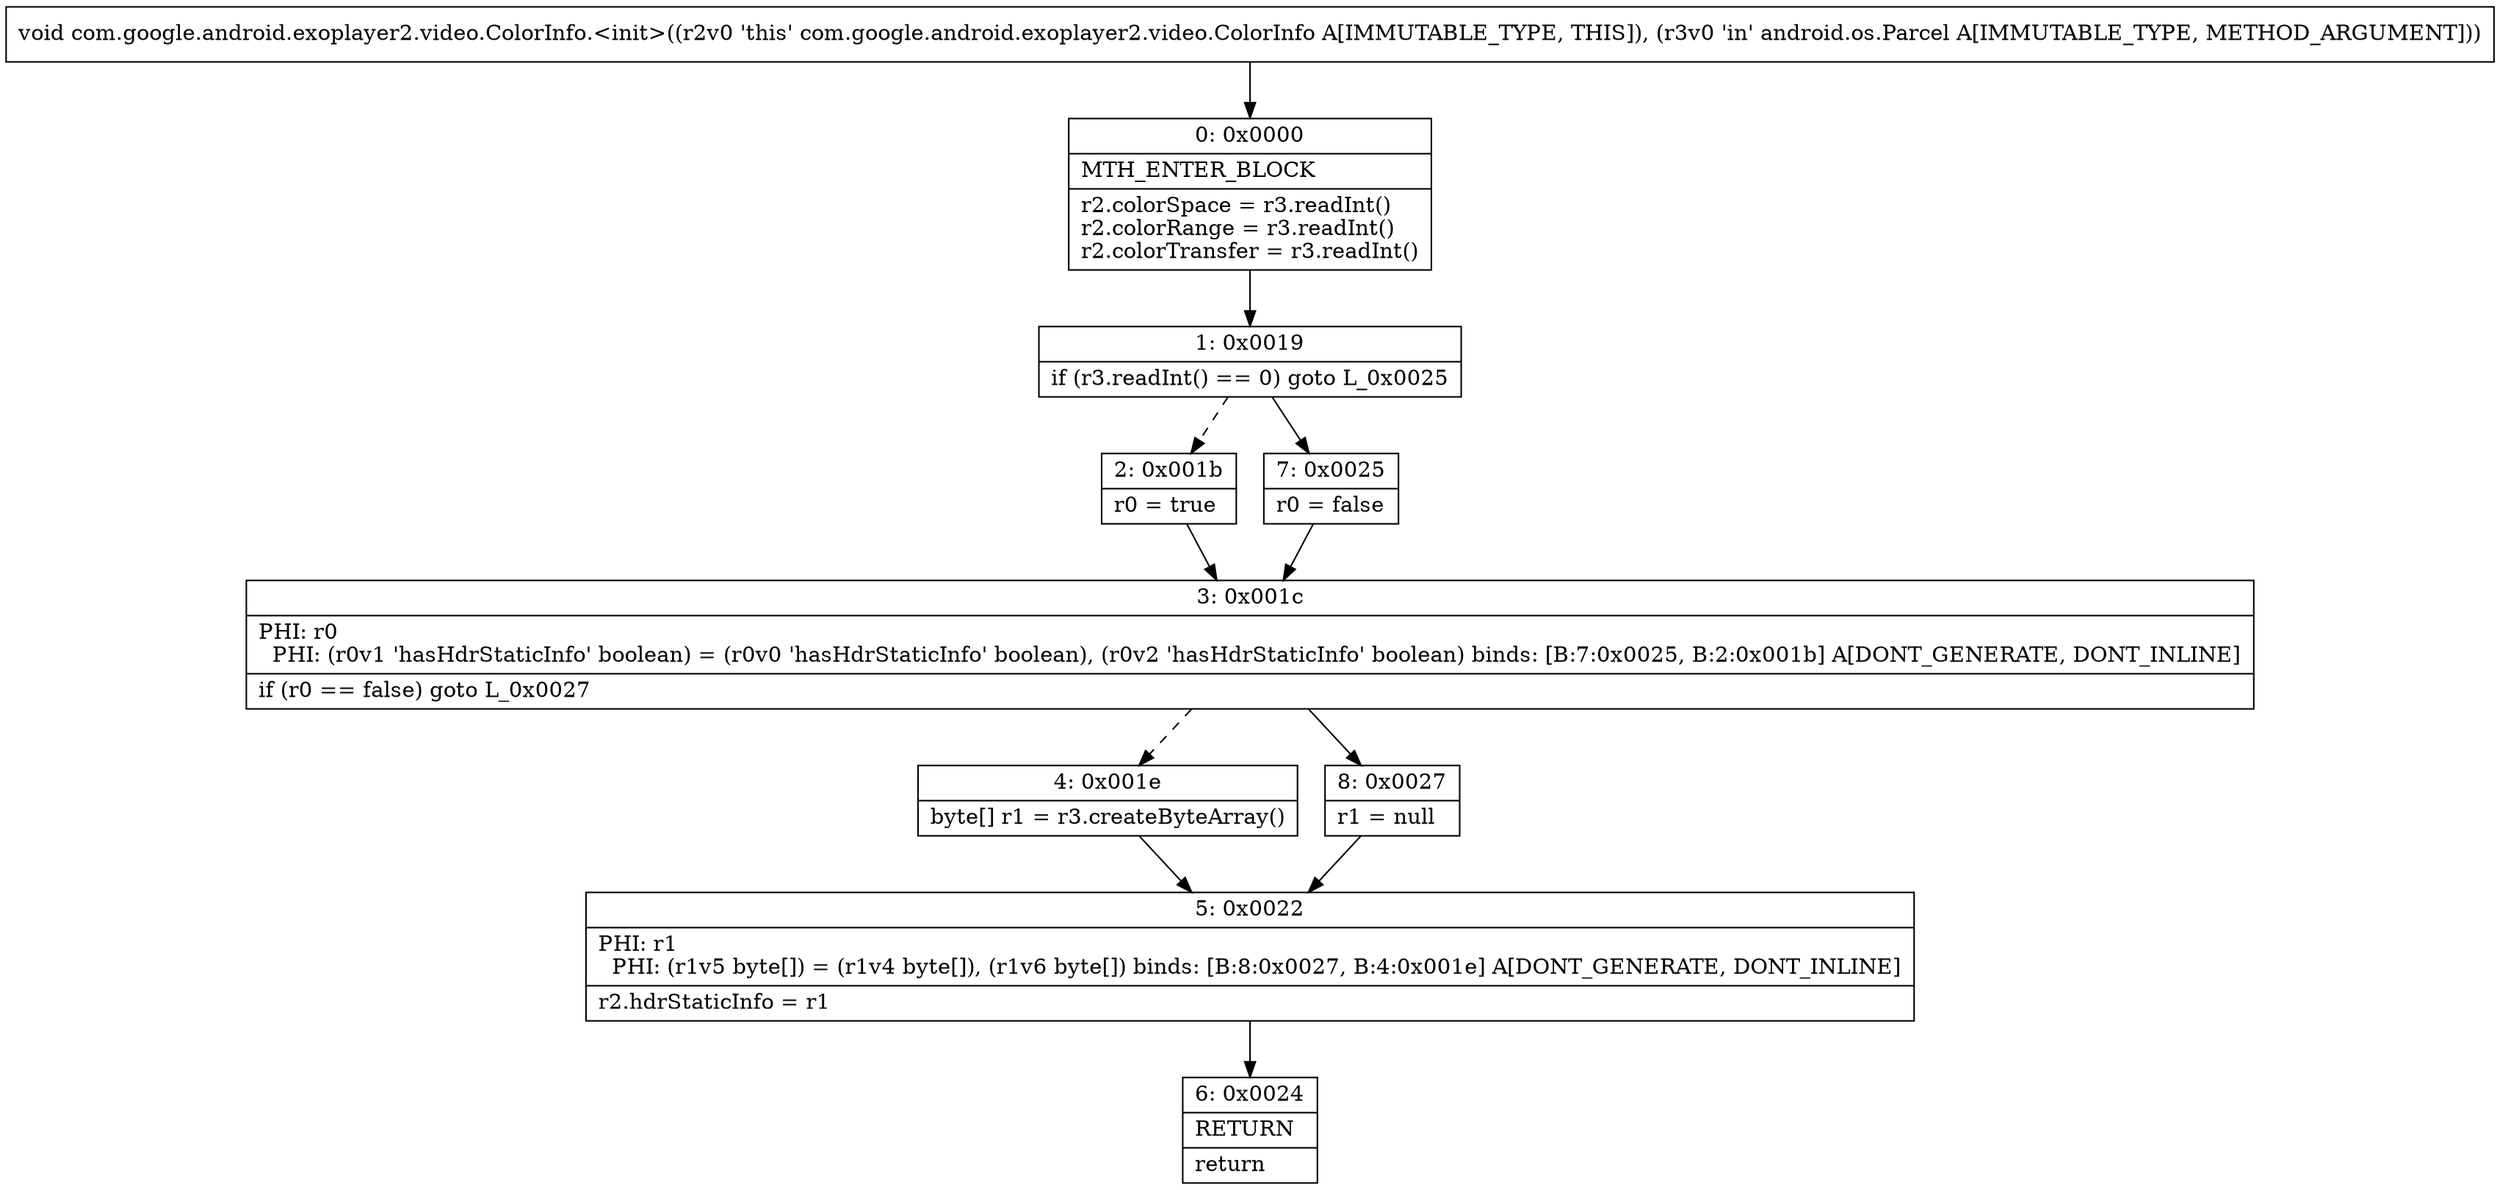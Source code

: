 digraph "CFG forcom.google.android.exoplayer2.video.ColorInfo.\<init\>(Landroid\/os\/Parcel;)V" {
Node_0 [shape=record,label="{0\:\ 0x0000|MTH_ENTER_BLOCK\l|r2.colorSpace = r3.readInt()\lr2.colorRange = r3.readInt()\lr2.colorTransfer = r3.readInt()\l}"];
Node_1 [shape=record,label="{1\:\ 0x0019|if (r3.readInt() == 0) goto L_0x0025\l}"];
Node_2 [shape=record,label="{2\:\ 0x001b|r0 = true\l}"];
Node_3 [shape=record,label="{3\:\ 0x001c|PHI: r0 \l  PHI: (r0v1 'hasHdrStaticInfo' boolean) = (r0v0 'hasHdrStaticInfo' boolean), (r0v2 'hasHdrStaticInfo' boolean) binds: [B:7:0x0025, B:2:0x001b] A[DONT_GENERATE, DONT_INLINE]\l|if (r0 == false) goto L_0x0027\l}"];
Node_4 [shape=record,label="{4\:\ 0x001e|byte[] r1 = r3.createByteArray()\l}"];
Node_5 [shape=record,label="{5\:\ 0x0022|PHI: r1 \l  PHI: (r1v5 byte[]) = (r1v4 byte[]), (r1v6 byte[]) binds: [B:8:0x0027, B:4:0x001e] A[DONT_GENERATE, DONT_INLINE]\l|r2.hdrStaticInfo = r1\l}"];
Node_6 [shape=record,label="{6\:\ 0x0024|RETURN\l|return\l}"];
Node_7 [shape=record,label="{7\:\ 0x0025|r0 = false\l}"];
Node_8 [shape=record,label="{8\:\ 0x0027|r1 = null\l}"];
MethodNode[shape=record,label="{void com.google.android.exoplayer2.video.ColorInfo.\<init\>((r2v0 'this' com.google.android.exoplayer2.video.ColorInfo A[IMMUTABLE_TYPE, THIS]), (r3v0 'in' android.os.Parcel A[IMMUTABLE_TYPE, METHOD_ARGUMENT])) }"];
MethodNode -> Node_0;
Node_0 -> Node_1;
Node_1 -> Node_2[style=dashed];
Node_1 -> Node_7;
Node_2 -> Node_3;
Node_3 -> Node_4[style=dashed];
Node_3 -> Node_8;
Node_4 -> Node_5;
Node_5 -> Node_6;
Node_7 -> Node_3;
Node_8 -> Node_5;
}

